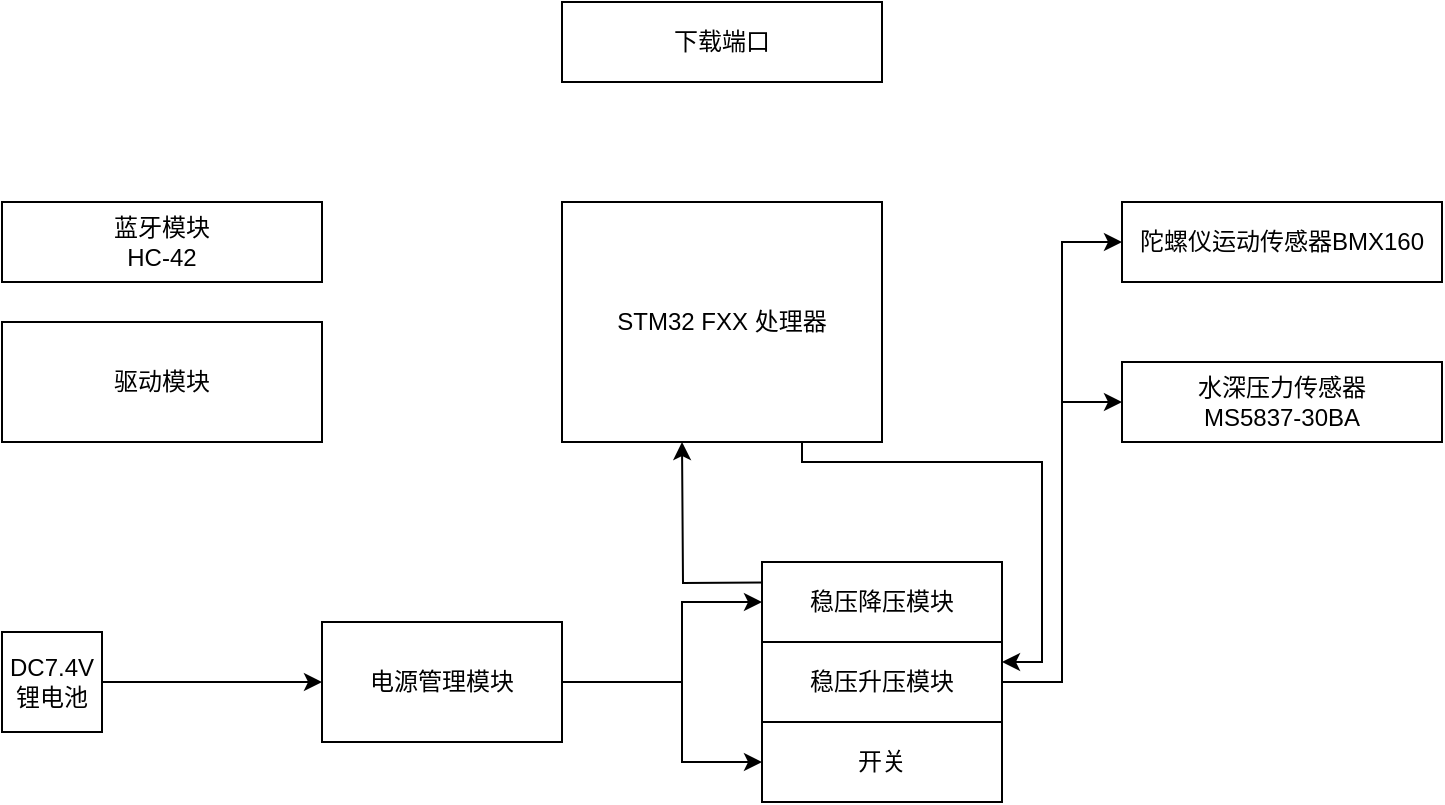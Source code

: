 <mxfile version="26.0.16">
  <diagram name="第 1 页" id="pqdLP5we26Cw2XgYYHhp">
    <mxGraphModel dx="983" dy="570" grid="1" gridSize="10" guides="1" tooltips="1" connect="1" arrows="1" fold="1" page="1" pageScale="1" pageWidth="827" pageHeight="1169" math="0" shadow="0">
      <root>
        <mxCell id="0" />
        <mxCell id="1" parent="0" />
        <mxCell id="suJ-lMnNEcjRT-W93V0n-32" style="edgeStyle=orthogonalEdgeStyle;rounded=0;orthogonalLoop=1;jettySize=auto;html=1;exitX=0.75;exitY=1;exitDx=0;exitDy=0;entryX=1;entryY=0.5;entryDx=0;entryDy=0;" edge="1" parent="1">
          <mxGeometry relative="1" as="geometry">
            <mxPoint x="440" y="630" as="sourcePoint" />
            <mxPoint x="540" y="750" as="targetPoint" />
            <Array as="points">
              <mxPoint x="440" y="650" />
              <mxPoint x="560" y="650" />
              <mxPoint x="560" y="750" />
            </Array>
          </mxGeometry>
        </mxCell>
        <mxCell id="suJ-lMnNEcjRT-W93V0n-3" value="STM32 FXX 处理器" style="rounded=0;whiteSpace=wrap;html=1;" vertex="1" parent="1">
          <mxGeometry x="320" y="520" width="160" height="120" as="geometry" />
        </mxCell>
        <mxCell id="suJ-lMnNEcjRT-W93V0n-4" value="陀螺仪运动传感器&lt;span style=&quot;background-color: transparent; color: light-dark(rgb(0, 0, 0), rgb(255, 255, 255));&quot;&gt;BMX160&lt;/span&gt;" style="rounded=0;whiteSpace=wrap;html=1;" vertex="1" parent="1">
          <mxGeometry x="600" y="520" width="160" height="40" as="geometry" />
        </mxCell>
        <mxCell id="suJ-lMnNEcjRT-W93V0n-5" value="驱动模块" style="rounded=0;whiteSpace=wrap;html=1;" vertex="1" parent="1">
          <mxGeometry x="40" y="580" width="160" height="60" as="geometry" />
        </mxCell>
        <mxCell id="suJ-lMnNEcjRT-W93V0n-6" value="水深压力传感器&lt;div&gt;MS5837-30BA&lt;/div&gt;" style="rounded=0;whiteSpace=wrap;html=1;" vertex="1" parent="1">
          <mxGeometry x="600" y="600" width="160" height="40" as="geometry" />
        </mxCell>
        <mxCell id="suJ-lMnNEcjRT-W93V0n-7" value="蓝牙模块&lt;div&gt;HC-42&lt;/div&gt;" style="rounded=0;whiteSpace=wrap;html=1;" vertex="1" parent="1">
          <mxGeometry x="40" y="520" width="160" height="40" as="geometry" />
        </mxCell>
        <mxCell id="suJ-lMnNEcjRT-W93V0n-8" value="下载端口" style="rounded=0;whiteSpace=wrap;html=1;" vertex="1" parent="1">
          <mxGeometry x="320" y="420" width="160" height="40" as="geometry" />
        </mxCell>
        <mxCell id="suJ-lMnNEcjRT-W93V0n-9" value="电源管理模块" style="rounded=0;whiteSpace=wrap;html=1;" vertex="1" parent="1">
          <mxGeometry x="200" y="730" width="120" height="60" as="geometry" />
        </mxCell>
        <mxCell id="suJ-lMnNEcjRT-W93V0n-36" style="edgeStyle=orthogonalEdgeStyle;rounded=0;orthogonalLoop=1;jettySize=auto;html=1;exitX=1;exitY=0.5;exitDx=0;exitDy=0;entryX=0;entryY=0.5;entryDx=0;entryDy=0;" edge="1" parent="1" source="suJ-lMnNEcjRT-W93V0n-15" target="suJ-lMnNEcjRT-W93V0n-4">
          <mxGeometry relative="1" as="geometry" />
        </mxCell>
        <mxCell id="suJ-lMnNEcjRT-W93V0n-15" value="稳压升压模块" style="rounded=0;whiteSpace=wrap;html=1;" vertex="1" parent="1">
          <mxGeometry x="420" y="740" width="120" height="40" as="geometry" />
        </mxCell>
        <mxCell id="suJ-lMnNEcjRT-W93V0n-16" value="开关" style="rounded=0;whiteSpace=wrap;html=1;" vertex="1" parent="1">
          <mxGeometry x="420" y="780" width="120" height="40" as="geometry" />
        </mxCell>
        <mxCell id="suJ-lMnNEcjRT-W93V0n-28" style="edgeStyle=orthogonalEdgeStyle;rounded=0;orthogonalLoop=1;jettySize=auto;html=1;exitX=0;exitY=0.25;exitDx=0;exitDy=0;entryX=0.5;entryY=1;entryDx=0;entryDy=0;" edge="1" parent="1">
          <mxGeometry relative="1" as="geometry">
            <mxPoint x="460.03" y="710" as="sourcePoint" />
            <mxPoint x="380" y="640" as="targetPoint" />
          </mxGeometry>
        </mxCell>
        <mxCell id="suJ-lMnNEcjRT-W93V0n-17" value="稳压降压模块" style="rounded=0;whiteSpace=wrap;html=1;" vertex="1" parent="1">
          <mxGeometry x="420" y="700" width="120" height="40" as="geometry" />
        </mxCell>
        <mxCell id="suJ-lMnNEcjRT-W93V0n-20" style="edgeStyle=orthogonalEdgeStyle;rounded=0;orthogonalLoop=1;jettySize=auto;html=1;exitX=1;exitY=0.5;exitDx=0;exitDy=0;entryX=0;entryY=0.5;entryDx=0;entryDy=0;" edge="1" parent="1" source="suJ-lMnNEcjRT-W93V0n-18" target="suJ-lMnNEcjRT-W93V0n-9">
          <mxGeometry relative="1" as="geometry" />
        </mxCell>
        <mxCell id="suJ-lMnNEcjRT-W93V0n-18" value="DC7.4V&lt;div&gt;锂电池&lt;/div&gt;" style="rounded=0;whiteSpace=wrap;html=1;" vertex="1" parent="1">
          <mxGeometry x="40" y="735" width="50" height="50" as="geometry" />
        </mxCell>
        <mxCell id="suJ-lMnNEcjRT-W93V0n-23" value="" style="endArrow=none;html=1;rounded=0;exitX=1;exitY=0.5;exitDx=0;exitDy=0;" edge="1" parent="1" source="suJ-lMnNEcjRT-W93V0n-9">
          <mxGeometry width="50" height="50" relative="1" as="geometry">
            <mxPoint x="340" y="780" as="sourcePoint" />
            <mxPoint x="380" y="760" as="targetPoint" />
          </mxGeometry>
        </mxCell>
        <mxCell id="suJ-lMnNEcjRT-W93V0n-24" value="" style="endArrow=classic;html=1;rounded=0;entryX=0;entryY=0.5;entryDx=0;entryDy=0;" edge="1" parent="1" target="suJ-lMnNEcjRT-W93V0n-17">
          <mxGeometry width="50" height="50" relative="1" as="geometry">
            <mxPoint x="380" y="760" as="sourcePoint" />
            <mxPoint x="413" y="685" as="targetPoint" />
            <Array as="points">
              <mxPoint x="380" y="720" />
            </Array>
          </mxGeometry>
        </mxCell>
        <mxCell id="suJ-lMnNEcjRT-W93V0n-25" value="" style="endArrow=classic;html=1;rounded=0;entryX=0;entryY=0.5;entryDx=0;entryDy=0;" edge="1" parent="1" target="suJ-lMnNEcjRT-W93V0n-16">
          <mxGeometry width="50" height="50" relative="1" as="geometry">
            <mxPoint x="380" y="760" as="sourcePoint" />
            <mxPoint x="400" y="760" as="targetPoint" />
            <Array as="points">
              <mxPoint x="380" y="800" />
            </Array>
          </mxGeometry>
        </mxCell>
        <mxCell id="suJ-lMnNEcjRT-W93V0n-37" value="" style="endArrow=classic;html=1;rounded=0;entryX=0;entryY=0.5;entryDx=0;entryDy=0;" edge="1" parent="1" target="suJ-lMnNEcjRT-W93V0n-6">
          <mxGeometry width="50" height="50" relative="1" as="geometry">
            <mxPoint x="570" y="620" as="sourcePoint" />
            <mxPoint x="620" y="670" as="targetPoint" />
          </mxGeometry>
        </mxCell>
      </root>
    </mxGraphModel>
  </diagram>
</mxfile>

